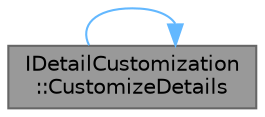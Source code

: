 digraph "IDetailCustomization::CustomizeDetails"
{
 // INTERACTIVE_SVG=YES
 // LATEX_PDF_SIZE
  bgcolor="transparent";
  edge [fontname=Helvetica,fontsize=10,labelfontname=Helvetica,labelfontsize=10];
  node [fontname=Helvetica,fontsize=10,shape=box,height=0.2,width=0.4];
  rankdir="LR";
  Node1 [id="Node000001",label="IDetailCustomization\l::CustomizeDetails",height=0.2,width=0.4,color="gray40", fillcolor="grey60", style="filled", fontcolor="black",tooltip="Called when details should be customized, this version allows the customization to store a weak ptr t..."];
  Node1 -> Node1 [id="edge1_Node000001_Node000001",color="steelblue1",style="solid",tooltip=" "];
}
